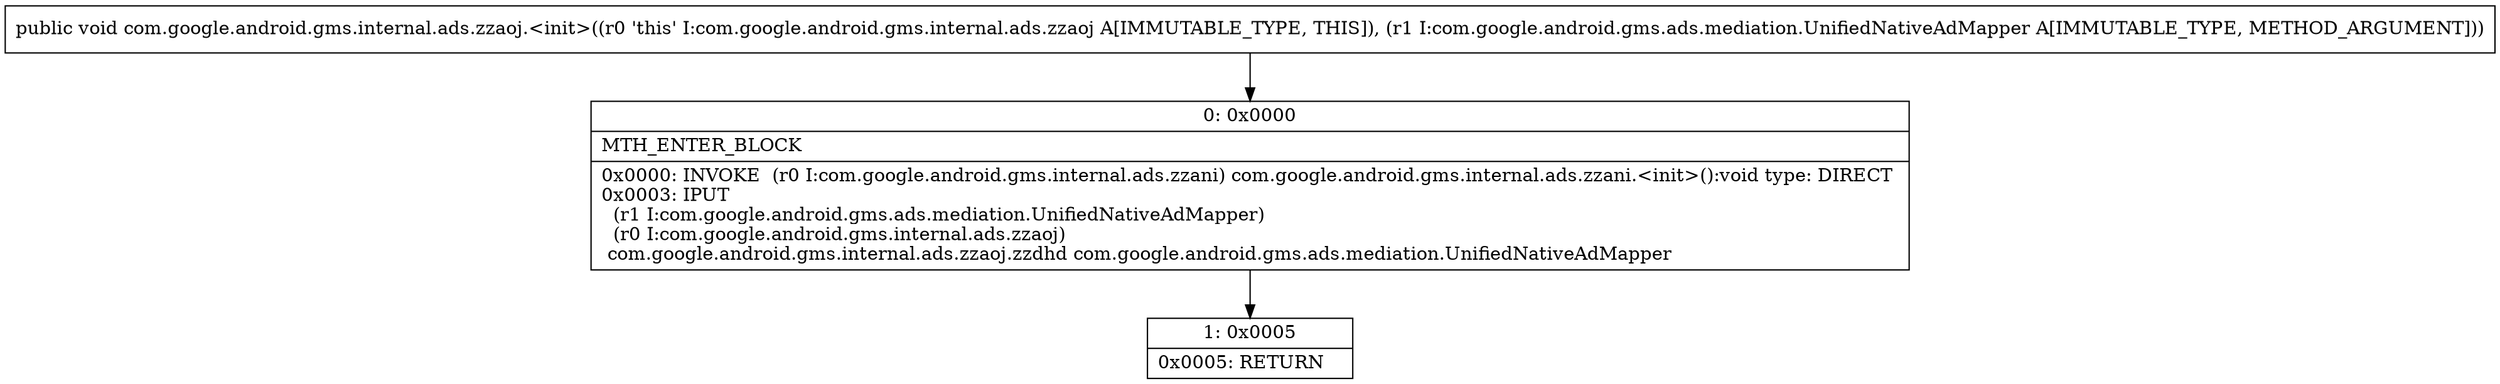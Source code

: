 digraph "CFG forcom.google.android.gms.internal.ads.zzaoj.\<init\>(Lcom\/google\/android\/gms\/ads\/mediation\/UnifiedNativeAdMapper;)V" {
Node_0 [shape=record,label="{0\:\ 0x0000|MTH_ENTER_BLOCK\l|0x0000: INVOKE  (r0 I:com.google.android.gms.internal.ads.zzani) com.google.android.gms.internal.ads.zzani.\<init\>():void type: DIRECT \l0x0003: IPUT  \l  (r1 I:com.google.android.gms.ads.mediation.UnifiedNativeAdMapper)\l  (r0 I:com.google.android.gms.internal.ads.zzaoj)\l com.google.android.gms.internal.ads.zzaoj.zzdhd com.google.android.gms.ads.mediation.UnifiedNativeAdMapper \l}"];
Node_1 [shape=record,label="{1\:\ 0x0005|0x0005: RETURN   \l}"];
MethodNode[shape=record,label="{public void com.google.android.gms.internal.ads.zzaoj.\<init\>((r0 'this' I:com.google.android.gms.internal.ads.zzaoj A[IMMUTABLE_TYPE, THIS]), (r1 I:com.google.android.gms.ads.mediation.UnifiedNativeAdMapper A[IMMUTABLE_TYPE, METHOD_ARGUMENT])) }"];
MethodNode -> Node_0;
Node_0 -> Node_1;
}

